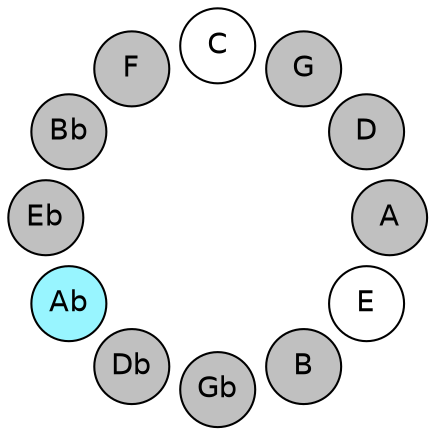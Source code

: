 
graph {

layout = circo;
mindist = .1

node [shape = circle, fontname = Helvetica, margin = 0, style = filled]
edge [style=invis]

subgraph 1 {
	E -- B -- Gb -- Db -- Ab -- Eb -- Bb -- F -- C -- G -- D -- A -- E
}

E [fillcolor = white];
B [fillcolor = gray];
Gb [fillcolor = gray];
Db [fillcolor = gray];
Ab [fillcolor = cadetblue1];
Eb [fillcolor = gray];
Bb [fillcolor = gray];
F [fillcolor = gray];
C [fillcolor = white];
G [fillcolor = gray];
D [fillcolor = gray];
A [fillcolor = gray];
}
